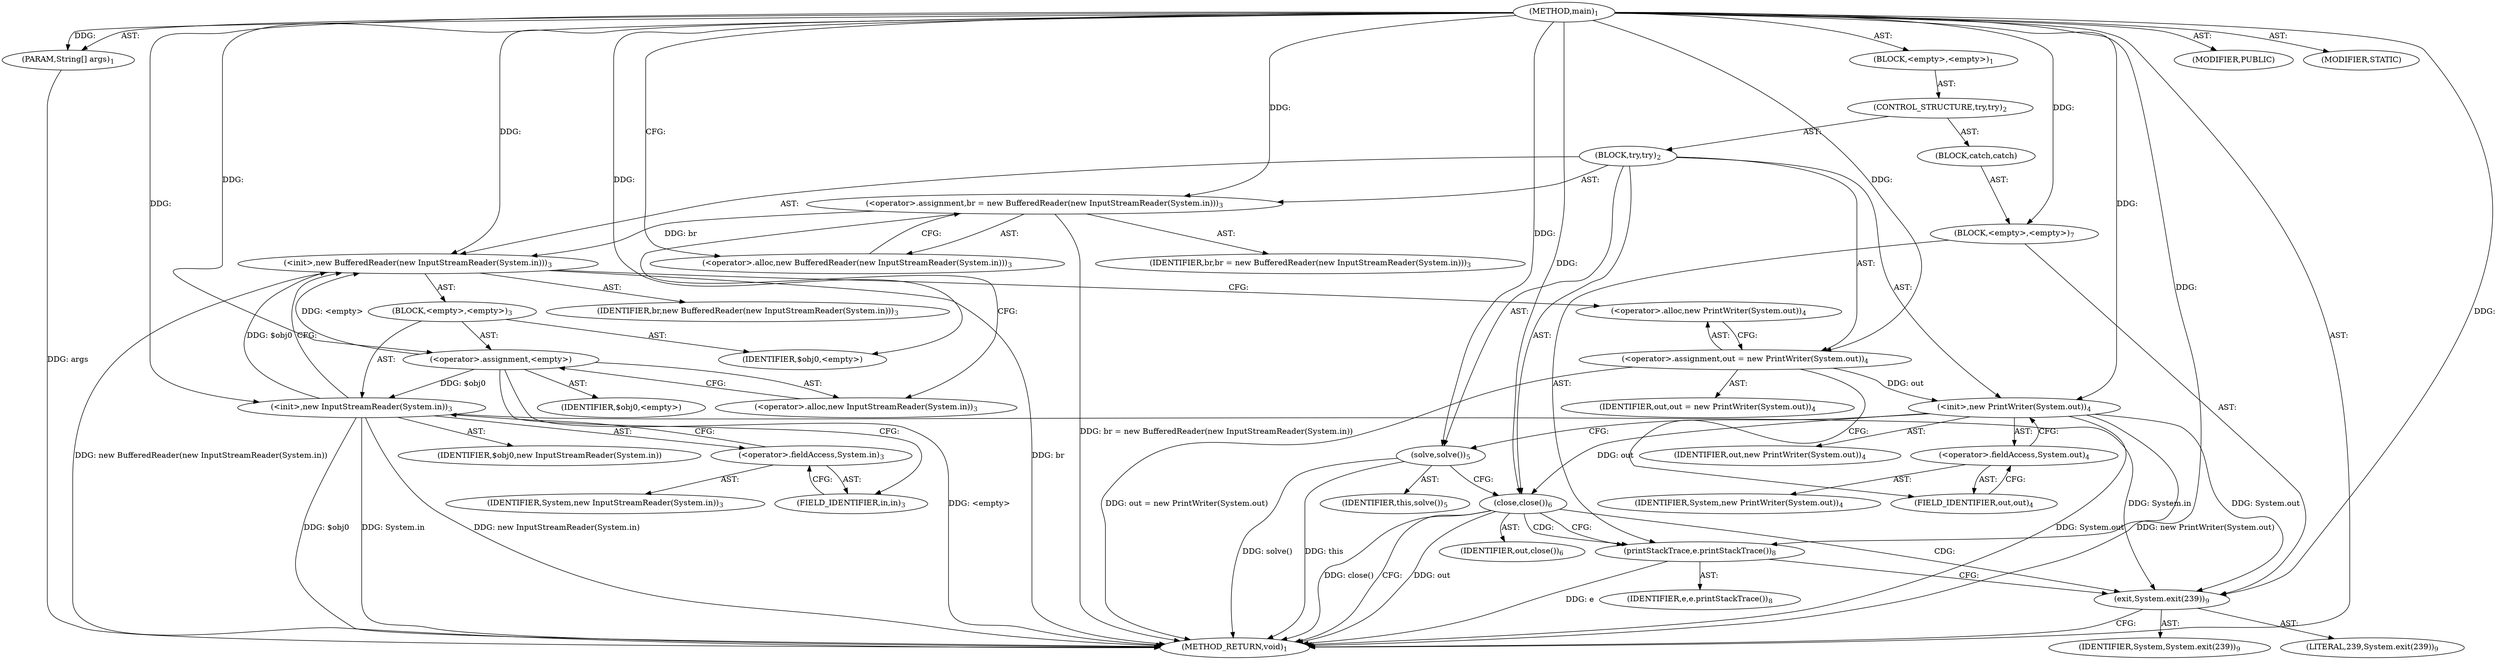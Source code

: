 digraph "main" {  
"17" [label = <(METHOD,main)<SUB>1</SUB>> ]
"18" [label = <(PARAM,String[] args)<SUB>1</SUB>> ]
"19" [label = <(BLOCK,&lt;empty&gt;,&lt;empty&gt;)<SUB>1</SUB>> ]
"20" [label = <(CONTROL_STRUCTURE,try,try)<SUB>2</SUB>> ]
"21" [label = <(BLOCK,try,try)<SUB>2</SUB>> ]
"22" [label = <(&lt;operator&gt;.assignment,br = new BufferedReader(new InputStreamReader(System.in)))<SUB>3</SUB>> ]
"23" [label = <(IDENTIFIER,br,br = new BufferedReader(new InputStreamReader(System.in)))<SUB>3</SUB>> ]
"24" [label = <(&lt;operator&gt;.alloc,new BufferedReader(new InputStreamReader(System.in)))<SUB>3</SUB>> ]
"25" [label = <(&lt;init&gt;,new BufferedReader(new InputStreamReader(System.in)))<SUB>3</SUB>> ]
"26" [label = <(IDENTIFIER,br,new BufferedReader(new InputStreamReader(System.in)))<SUB>3</SUB>> ]
"27" [label = <(BLOCK,&lt;empty&gt;,&lt;empty&gt;)<SUB>3</SUB>> ]
"28" [label = <(&lt;operator&gt;.assignment,&lt;empty&gt;)> ]
"29" [label = <(IDENTIFIER,$obj0,&lt;empty&gt;)> ]
"30" [label = <(&lt;operator&gt;.alloc,new InputStreamReader(System.in))<SUB>3</SUB>> ]
"31" [label = <(&lt;init&gt;,new InputStreamReader(System.in))<SUB>3</SUB>> ]
"32" [label = <(IDENTIFIER,$obj0,new InputStreamReader(System.in))> ]
"33" [label = <(&lt;operator&gt;.fieldAccess,System.in)<SUB>3</SUB>> ]
"34" [label = <(IDENTIFIER,System,new InputStreamReader(System.in))<SUB>3</SUB>> ]
"35" [label = <(FIELD_IDENTIFIER,in,in)<SUB>3</SUB>> ]
"36" [label = <(IDENTIFIER,$obj0,&lt;empty&gt;)> ]
"37" [label = <(&lt;operator&gt;.assignment,out = new PrintWriter(System.out))<SUB>4</SUB>> ]
"38" [label = <(IDENTIFIER,out,out = new PrintWriter(System.out))<SUB>4</SUB>> ]
"39" [label = <(&lt;operator&gt;.alloc,new PrintWriter(System.out))<SUB>4</SUB>> ]
"40" [label = <(&lt;init&gt;,new PrintWriter(System.out))<SUB>4</SUB>> ]
"41" [label = <(IDENTIFIER,out,new PrintWriter(System.out))<SUB>4</SUB>> ]
"42" [label = <(&lt;operator&gt;.fieldAccess,System.out)<SUB>4</SUB>> ]
"43" [label = <(IDENTIFIER,System,new PrintWriter(System.out))<SUB>4</SUB>> ]
"44" [label = <(FIELD_IDENTIFIER,out,out)<SUB>4</SUB>> ]
"45" [label = <(solve,solve())<SUB>5</SUB>> ]
"46" [label = <(IDENTIFIER,this,solve())<SUB>5</SUB>> ]
"47" [label = <(close,close())<SUB>6</SUB>> ]
"48" [label = <(IDENTIFIER,out,close())<SUB>6</SUB>> ]
"49" [label = <(BLOCK,catch,catch)> ]
"50" [label = <(BLOCK,&lt;empty&gt;,&lt;empty&gt;)<SUB>7</SUB>> ]
"51" [label = <(printStackTrace,e.printStackTrace())<SUB>8</SUB>> ]
"52" [label = <(IDENTIFIER,e,e.printStackTrace())<SUB>8</SUB>> ]
"53" [label = <(exit,System.exit(239))<SUB>9</SUB>> ]
"54" [label = <(IDENTIFIER,System,System.exit(239))<SUB>9</SUB>> ]
"55" [label = <(LITERAL,239,System.exit(239))<SUB>9</SUB>> ]
"56" [label = <(MODIFIER,PUBLIC)> ]
"57" [label = <(MODIFIER,STATIC)> ]
"58" [label = <(METHOD_RETURN,void)<SUB>1</SUB>> ]
  "17" -> "18"  [ label = "AST: "] 
  "17" -> "19"  [ label = "AST: "] 
  "17" -> "56"  [ label = "AST: "] 
  "17" -> "57"  [ label = "AST: "] 
  "17" -> "58"  [ label = "AST: "] 
  "19" -> "20"  [ label = "AST: "] 
  "20" -> "21"  [ label = "AST: "] 
  "20" -> "49"  [ label = "AST: "] 
  "21" -> "22"  [ label = "AST: "] 
  "21" -> "25"  [ label = "AST: "] 
  "21" -> "37"  [ label = "AST: "] 
  "21" -> "40"  [ label = "AST: "] 
  "21" -> "45"  [ label = "AST: "] 
  "21" -> "47"  [ label = "AST: "] 
  "22" -> "23"  [ label = "AST: "] 
  "22" -> "24"  [ label = "AST: "] 
  "25" -> "26"  [ label = "AST: "] 
  "25" -> "27"  [ label = "AST: "] 
  "27" -> "28"  [ label = "AST: "] 
  "27" -> "31"  [ label = "AST: "] 
  "27" -> "36"  [ label = "AST: "] 
  "28" -> "29"  [ label = "AST: "] 
  "28" -> "30"  [ label = "AST: "] 
  "31" -> "32"  [ label = "AST: "] 
  "31" -> "33"  [ label = "AST: "] 
  "33" -> "34"  [ label = "AST: "] 
  "33" -> "35"  [ label = "AST: "] 
  "37" -> "38"  [ label = "AST: "] 
  "37" -> "39"  [ label = "AST: "] 
  "40" -> "41"  [ label = "AST: "] 
  "40" -> "42"  [ label = "AST: "] 
  "42" -> "43"  [ label = "AST: "] 
  "42" -> "44"  [ label = "AST: "] 
  "45" -> "46"  [ label = "AST: "] 
  "47" -> "48"  [ label = "AST: "] 
  "49" -> "50"  [ label = "AST: "] 
  "50" -> "51"  [ label = "AST: "] 
  "50" -> "53"  [ label = "AST: "] 
  "51" -> "52"  [ label = "AST: "] 
  "53" -> "54"  [ label = "AST: "] 
  "53" -> "55"  [ label = "AST: "] 
  "22" -> "30"  [ label = "CFG: "] 
  "25" -> "39"  [ label = "CFG: "] 
  "37" -> "44"  [ label = "CFG: "] 
  "40" -> "45"  [ label = "CFG: "] 
  "45" -> "47"  [ label = "CFG: "] 
  "47" -> "58"  [ label = "CFG: "] 
  "47" -> "51"  [ label = "CFG: "] 
  "24" -> "22"  [ label = "CFG: "] 
  "39" -> "37"  [ label = "CFG: "] 
  "42" -> "40"  [ label = "CFG: "] 
  "51" -> "53"  [ label = "CFG: "] 
  "53" -> "58"  [ label = "CFG: "] 
  "28" -> "35"  [ label = "CFG: "] 
  "31" -> "25"  [ label = "CFG: "] 
  "44" -> "42"  [ label = "CFG: "] 
  "30" -> "28"  [ label = "CFG: "] 
  "33" -> "31"  [ label = "CFG: "] 
  "35" -> "33"  [ label = "CFG: "] 
  "17" -> "24"  [ label = "CFG: "] 
  "18" -> "58"  [ label = "DDG: args"] 
  "22" -> "58"  [ label = "DDG: br = new BufferedReader(new InputStreamReader(System.in))"] 
  "25" -> "58"  [ label = "DDG: br"] 
  "28" -> "58"  [ label = "DDG: &lt;empty&gt;"] 
  "31" -> "58"  [ label = "DDG: $obj0"] 
  "31" -> "58"  [ label = "DDG: System.in"] 
  "31" -> "58"  [ label = "DDG: new InputStreamReader(System.in)"] 
  "25" -> "58"  [ label = "DDG: new BufferedReader(new InputStreamReader(System.in))"] 
  "37" -> "58"  [ label = "DDG: out = new PrintWriter(System.out)"] 
  "40" -> "58"  [ label = "DDG: System.out"] 
  "40" -> "58"  [ label = "DDG: new PrintWriter(System.out)"] 
  "45" -> "58"  [ label = "DDG: solve()"] 
  "47" -> "58"  [ label = "DDG: out"] 
  "47" -> "58"  [ label = "DDG: close()"] 
  "45" -> "58"  [ label = "DDG: this"] 
  "51" -> "58"  [ label = "DDG: e"] 
  "17" -> "18"  [ label = "DDG: "] 
  "17" -> "22"  [ label = "DDG: "] 
  "17" -> "37"  [ label = "DDG: "] 
  "17" -> "50"  [ label = "DDG: "] 
  "22" -> "25"  [ label = "DDG: br"] 
  "17" -> "25"  [ label = "DDG: "] 
  "28" -> "25"  [ label = "DDG: &lt;empty&gt;"] 
  "31" -> "25"  [ label = "DDG: $obj0"] 
  "37" -> "40"  [ label = "DDG: out"] 
  "17" -> "40"  [ label = "DDG: "] 
  "17" -> "45"  [ label = "DDG: "] 
  "40" -> "47"  [ label = "DDG: out"] 
  "17" -> "47"  [ label = "DDG: "] 
  "17" -> "28"  [ label = "DDG: "] 
  "17" -> "36"  [ label = "DDG: "] 
  "17" -> "51"  [ label = "DDG: "] 
  "31" -> "53"  [ label = "DDG: System.in"] 
  "40" -> "53"  [ label = "DDG: System.out"] 
  "17" -> "53"  [ label = "DDG: "] 
  "28" -> "31"  [ label = "DDG: $obj0"] 
  "17" -> "31"  [ label = "DDG: "] 
  "47" -> "51"  [ label = "CDG: "] 
  "47" -> "53"  [ label = "CDG: "] 
}
